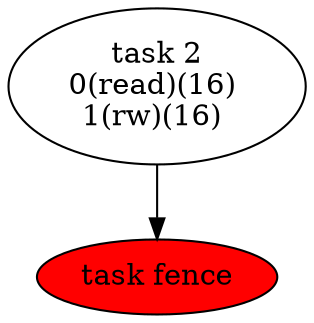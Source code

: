digraph {
"NODE_11" [style="filled" fillcolor="red" label="task fence"]
"NODE_2" -> "NODE_11"
"NODE_2" [style="filled" fillcolor="white" label="task 2\n0(read)(16) \n1(rw)(16) "]
// Edge   count : 1
// Vertex count : 1
}
